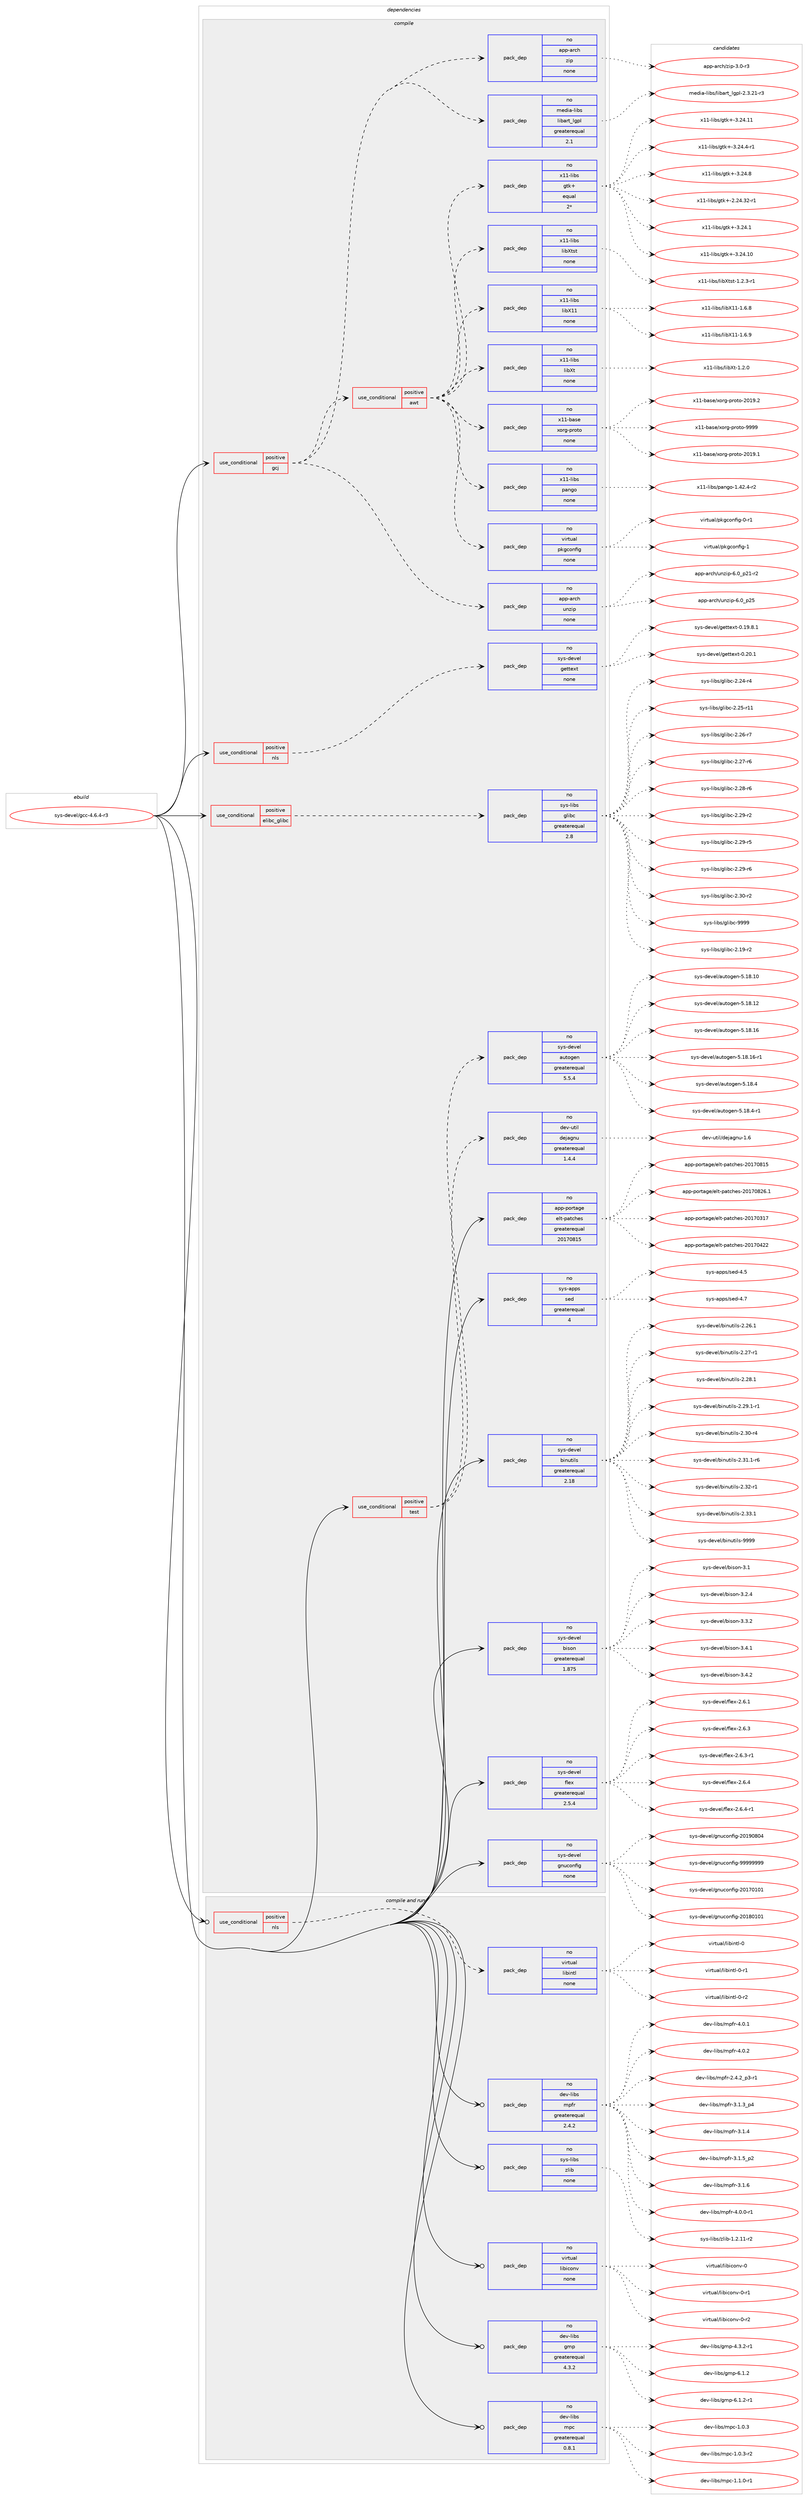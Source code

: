 digraph prolog {

# *************
# Graph options
# *************

newrank=true;
concentrate=true;
compound=true;
graph [rankdir=LR,fontname=Helvetica,fontsize=10,ranksep=1.5];#, ranksep=2.5, nodesep=0.2];
edge  [arrowhead=vee];
node  [fontname=Helvetica,fontsize=10];

# **********
# The ebuild
# **********

subgraph cluster_leftcol {
color=gray;
rank=same;
label=<<i>ebuild</i>>;
id [label="sys-devel/gcc-4.6.4-r3", color=red, width=4, href="../sys-devel/gcc-4.6.4-r3.svg"];
}

# ****************
# The dependencies
# ****************

subgraph cluster_midcol {
color=gray;
label=<<i>dependencies</i>>;
subgraph cluster_compile {
fillcolor="#eeeeee";
style=filled;
label=<<i>compile</i>>;
subgraph cond213773 {
dependency889174 [label=<<TABLE BORDER="0" CELLBORDER="1" CELLSPACING="0" CELLPADDING="4"><TR><TD ROWSPAN="3" CELLPADDING="10">use_conditional</TD></TR><TR><TD>positive</TD></TR><TR><TD>elibc_glibc</TD></TR></TABLE>>, shape=none, color=red];
subgraph pack659840 {
dependency889175 [label=<<TABLE BORDER="0" CELLBORDER="1" CELLSPACING="0" CELLPADDING="4" WIDTH="220"><TR><TD ROWSPAN="6" CELLPADDING="30">pack_dep</TD></TR><TR><TD WIDTH="110">no</TD></TR><TR><TD>sys-libs</TD></TR><TR><TD>glibc</TD></TR><TR><TD>greaterequal</TD></TR><TR><TD>2.8</TD></TR></TABLE>>, shape=none, color=blue];
}
dependency889174:e -> dependency889175:w [weight=20,style="dashed",arrowhead="vee"];
}
id:e -> dependency889174:w [weight=20,style="solid",arrowhead="vee"];
subgraph cond213774 {
dependency889176 [label=<<TABLE BORDER="0" CELLBORDER="1" CELLSPACING="0" CELLPADDING="4"><TR><TD ROWSPAN="3" CELLPADDING="10">use_conditional</TD></TR><TR><TD>positive</TD></TR><TR><TD>gcj</TD></TR></TABLE>>, shape=none, color=red];
subgraph cond213775 {
dependency889177 [label=<<TABLE BORDER="0" CELLBORDER="1" CELLSPACING="0" CELLPADDING="4"><TR><TD ROWSPAN="3" CELLPADDING="10">use_conditional</TD></TR><TR><TD>positive</TD></TR><TR><TD>awt</TD></TR></TABLE>>, shape=none, color=red];
subgraph pack659841 {
dependency889178 [label=<<TABLE BORDER="0" CELLBORDER="1" CELLSPACING="0" CELLPADDING="4" WIDTH="220"><TR><TD ROWSPAN="6" CELLPADDING="30">pack_dep</TD></TR><TR><TD WIDTH="110">no</TD></TR><TR><TD>x11-base</TD></TR><TR><TD>xorg-proto</TD></TR><TR><TD>none</TD></TR><TR><TD></TD></TR></TABLE>>, shape=none, color=blue];
}
dependency889177:e -> dependency889178:w [weight=20,style="dashed",arrowhead="vee"];
subgraph pack659842 {
dependency889179 [label=<<TABLE BORDER="0" CELLBORDER="1" CELLSPACING="0" CELLPADDING="4" WIDTH="220"><TR><TD ROWSPAN="6" CELLPADDING="30">pack_dep</TD></TR><TR><TD WIDTH="110">no</TD></TR><TR><TD>x11-libs</TD></TR><TR><TD>libXt</TD></TR><TR><TD>none</TD></TR><TR><TD></TD></TR></TABLE>>, shape=none, color=blue];
}
dependency889177:e -> dependency889179:w [weight=20,style="dashed",arrowhead="vee"];
subgraph pack659843 {
dependency889180 [label=<<TABLE BORDER="0" CELLBORDER="1" CELLSPACING="0" CELLPADDING="4" WIDTH="220"><TR><TD ROWSPAN="6" CELLPADDING="30">pack_dep</TD></TR><TR><TD WIDTH="110">no</TD></TR><TR><TD>x11-libs</TD></TR><TR><TD>libX11</TD></TR><TR><TD>none</TD></TR><TR><TD></TD></TR></TABLE>>, shape=none, color=blue];
}
dependency889177:e -> dependency889180:w [weight=20,style="dashed",arrowhead="vee"];
subgraph pack659844 {
dependency889181 [label=<<TABLE BORDER="0" CELLBORDER="1" CELLSPACING="0" CELLPADDING="4" WIDTH="220"><TR><TD ROWSPAN="6" CELLPADDING="30">pack_dep</TD></TR><TR><TD WIDTH="110">no</TD></TR><TR><TD>x11-libs</TD></TR><TR><TD>libXtst</TD></TR><TR><TD>none</TD></TR><TR><TD></TD></TR></TABLE>>, shape=none, color=blue];
}
dependency889177:e -> dependency889181:w [weight=20,style="dashed",arrowhead="vee"];
subgraph pack659845 {
dependency889182 [label=<<TABLE BORDER="0" CELLBORDER="1" CELLSPACING="0" CELLPADDING="4" WIDTH="220"><TR><TD ROWSPAN="6" CELLPADDING="30">pack_dep</TD></TR><TR><TD WIDTH="110">no</TD></TR><TR><TD>x11-libs</TD></TR><TR><TD>gtk+</TD></TR><TR><TD>equal</TD></TR><TR><TD>2*</TD></TR></TABLE>>, shape=none, color=blue];
}
dependency889177:e -> dependency889182:w [weight=20,style="dashed",arrowhead="vee"];
subgraph pack659846 {
dependency889183 [label=<<TABLE BORDER="0" CELLBORDER="1" CELLSPACING="0" CELLPADDING="4" WIDTH="220"><TR><TD ROWSPAN="6" CELLPADDING="30">pack_dep</TD></TR><TR><TD WIDTH="110">no</TD></TR><TR><TD>virtual</TD></TR><TR><TD>pkgconfig</TD></TR><TR><TD>none</TD></TR><TR><TD></TD></TR></TABLE>>, shape=none, color=blue];
}
dependency889177:e -> dependency889183:w [weight=20,style="dashed",arrowhead="vee"];
subgraph pack659847 {
dependency889184 [label=<<TABLE BORDER="0" CELLBORDER="1" CELLSPACING="0" CELLPADDING="4" WIDTH="220"><TR><TD ROWSPAN="6" CELLPADDING="30">pack_dep</TD></TR><TR><TD WIDTH="110">no</TD></TR><TR><TD>x11-libs</TD></TR><TR><TD>pango</TD></TR><TR><TD>none</TD></TR><TR><TD></TD></TR></TABLE>>, shape=none, color=blue];
}
dependency889177:e -> dependency889184:w [weight=20,style="dashed",arrowhead="vee"];
}
dependency889176:e -> dependency889177:w [weight=20,style="dashed",arrowhead="vee"];
subgraph pack659848 {
dependency889185 [label=<<TABLE BORDER="0" CELLBORDER="1" CELLSPACING="0" CELLPADDING="4" WIDTH="220"><TR><TD ROWSPAN="6" CELLPADDING="30">pack_dep</TD></TR><TR><TD WIDTH="110">no</TD></TR><TR><TD>media-libs</TD></TR><TR><TD>libart_lgpl</TD></TR><TR><TD>greaterequal</TD></TR><TR><TD>2.1</TD></TR></TABLE>>, shape=none, color=blue];
}
dependency889176:e -> dependency889185:w [weight=20,style="dashed",arrowhead="vee"];
subgraph pack659849 {
dependency889186 [label=<<TABLE BORDER="0" CELLBORDER="1" CELLSPACING="0" CELLPADDING="4" WIDTH="220"><TR><TD ROWSPAN="6" CELLPADDING="30">pack_dep</TD></TR><TR><TD WIDTH="110">no</TD></TR><TR><TD>app-arch</TD></TR><TR><TD>zip</TD></TR><TR><TD>none</TD></TR><TR><TD></TD></TR></TABLE>>, shape=none, color=blue];
}
dependency889176:e -> dependency889186:w [weight=20,style="dashed",arrowhead="vee"];
subgraph pack659850 {
dependency889187 [label=<<TABLE BORDER="0" CELLBORDER="1" CELLSPACING="0" CELLPADDING="4" WIDTH="220"><TR><TD ROWSPAN="6" CELLPADDING="30">pack_dep</TD></TR><TR><TD WIDTH="110">no</TD></TR><TR><TD>app-arch</TD></TR><TR><TD>unzip</TD></TR><TR><TD>none</TD></TR><TR><TD></TD></TR></TABLE>>, shape=none, color=blue];
}
dependency889176:e -> dependency889187:w [weight=20,style="dashed",arrowhead="vee"];
}
id:e -> dependency889176:w [weight=20,style="solid",arrowhead="vee"];
subgraph cond213776 {
dependency889188 [label=<<TABLE BORDER="0" CELLBORDER="1" CELLSPACING="0" CELLPADDING="4"><TR><TD ROWSPAN="3" CELLPADDING="10">use_conditional</TD></TR><TR><TD>positive</TD></TR><TR><TD>nls</TD></TR></TABLE>>, shape=none, color=red];
subgraph pack659851 {
dependency889189 [label=<<TABLE BORDER="0" CELLBORDER="1" CELLSPACING="0" CELLPADDING="4" WIDTH="220"><TR><TD ROWSPAN="6" CELLPADDING="30">pack_dep</TD></TR><TR><TD WIDTH="110">no</TD></TR><TR><TD>sys-devel</TD></TR><TR><TD>gettext</TD></TR><TR><TD>none</TD></TR><TR><TD></TD></TR></TABLE>>, shape=none, color=blue];
}
dependency889188:e -> dependency889189:w [weight=20,style="dashed",arrowhead="vee"];
}
id:e -> dependency889188:w [weight=20,style="solid",arrowhead="vee"];
subgraph cond213777 {
dependency889190 [label=<<TABLE BORDER="0" CELLBORDER="1" CELLSPACING="0" CELLPADDING="4"><TR><TD ROWSPAN="3" CELLPADDING="10">use_conditional</TD></TR><TR><TD>positive</TD></TR><TR><TD>test</TD></TR></TABLE>>, shape=none, color=red];
subgraph pack659852 {
dependency889191 [label=<<TABLE BORDER="0" CELLBORDER="1" CELLSPACING="0" CELLPADDING="4" WIDTH="220"><TR><TD ROWSPAN="6" CELLPADDING="30">pack_dep</TD></TR><TR><TD WIDTH="110">no</TD></TR><TR><TD>dev-util</TD></TR><TR><TD>dejagnu</TD></TR><TR><TD>greaterequal</TD></TR><TR><TD>1.4.4</TD></TR></TABLE>>, shape=none, color=blue];
}
dependency889190:e -> dependency889191:w [weight=20,style="dashed",arrowhead="vee"];
subgraph pack659853 {
dependency889192 [label=<<TABLE BORDER="0" CELLBORDER="1" CELLSPACING="0" CELLPADDING="4" WIDTH="220"><TR><TD ROWSPAN="6" CELLPADDING="30">pack_dep</TD></TR><TR><TD WIDTH="110">no</TD></TR><TR><TD>sys-devel</TD></TR><TR><TD>autogen</TD></TR><TR><TD>greaterequal</TD></TR><TR><TD>5.5.4</TD></TR></TABLE>>, shape=none, color=blue];
}
dependency889190:e -> dependency889192:w [weight=20,style="dashed",arrowhead="vee"];
}
id:e -> dependency889190:w [weight=20,style="solid",arrowhead="vee"];
subgraph pack659854 {
dependency889193 [label=<<TABLE BORDER="0" CELLBORDER="1" CELLSPACING="0" CELLPADDING="4" WIDTH="220"><TR><TD ROWSPAN="6" CELLPADDING="30">pack_dep</TD></TR><TR><TD WIDTH="110">no</TD></TR><TR><TD>app-portage</TD></TR><TR><TD>elt-patches</TD></TR><TR><TD>greaterequal</TD></TR><TR><TD>20170815</TD></TR></TABLE>>, shape=none, color=blue];
}
id:e -> dependency889193:w [weight=20,style="solid",arrowhead="vee"];
subgraph pack659855 {
dependency889194 [label=<<TABLE BORDER="0" CELLBORDER="1" CELLSPACING="0" CELLPADDING="4" WIDTH="220"><TR><TD ROWSPAN="6" CELLPADDING="30">pack_dep</TD></TR><TR><TD WIDTH="110">no</TD></TR><TR><TD>sys-apps</TD></TR><TR><TD>sed</TD></TR><TR><TD>greaterequal</TD></TR><TR><TD>4</TD></TR></TABLE>>, shape=none, color=blue];
}
id:e -> dependency889194:w [weight=20,style="solid",arrowhead="vee"];
subgraph pack659856 {
dependency889195 [label=<<TABLE BORDER="0" CELLBORDER="1" CELLSPACING="0" CELLPADDING="4" WIDTH="220"><TR><TD ROWSPAN="6" CELLPADDING="30">pack_dep</TD></TR><TR><TD WIDTH="110">no</TD></TR><TR><TD>sys-devel</TD></TR><TR><TD>binutils</TD></TR><TR><TD>greaterequal</TD></TR><TR><TD>2.18</TD></TR></TABLE>>, shape=none, color=blue];
}
id:e -> dependency889195:w [weight=20,style="solid",arrowhead="vee"];
subgraph pack659857 {
dependency889196 [label=<<TABLE BORDER="0" CELLBORDER="1" CELLSPACING="0" CELLPADDING="4" WIDTH="220"><TR><TD ROWSPAN="6" CELLPADDING="30">pack_dep</TD></TR><TR><TD WIDTH="110">no</TD></TR><TR><TD>sys-devel</TD></TR><TR><TD>bison</TD></TR><TR><TD>greaterequal</TD></TR><TR><TD>1.875</TD></TR></TABLE>>, shape=none, color=blue];
}
id:e -> dependency889196:w [weight=20,style="solid",arrowhead="vee"];
subgraph pack659858 {
dependency889197 [label=<<TABLE BORDER="0" CELLBORDER="1" CELLSPACING="0" CELLPADDING="4" WIDTH="220"><TR><TD ROWSPAN="6" CELLPADDING="30">pack_dep</TD></TR><TR><TD WIDTH="110">no</TD></TR><TR><TD>sys-devel</TD></TR><TR><TD>flex</TD></TR><TR><TD>greaterequal</TD></TR><TR><TD>2.5.4</TD></TR></TABLE>>, shape=none, color=blue];
}
id:e -> dependency889197:w [weight=20,style="solid",arrowhead="vee"];
subgraph pack659859 {
dependency889198 [label=<<TABLE BORDER="0" CELLBORDER="1" CELLSPACING="0" CELLPADDING="4" WIDTH="220"><TR><TD ROWSPAN="6" CELLPADDING="30">pack_dep</TD></TR><TR><TD WIDTH="110">no</TD></TR><TR><TD>sys-devel</TD></TR><TR><TD>gnuconfig</TD></TR><TR><TD>none</TD></TR><TR><TD></TD></TR></TABLE>>, shape=none, color=blue];
}
id:e -> dependency889198:w [weight=20,style="solid",arrowhead="vee"];
}
subgraph cluster_compileandrun {
fillcolor="#eeeeee";
style=filled;
label=<<i>compile and run</i>>;
subgraph cond213778 {
dependency889199 [label=<<TABLE BORDER="0" CELLBORDER="1" CELLSPACING="0" CELLPADDING="4"><TR><TD ROWSPAN="3" CELLPADDING="10">use_conditional</TD></TR><TR><TD>positive</TD></TR><TR><TD>nls</TD></TR></TABLE>>, shape=none, color=red];
subgraph pack659860 {
dependency889200 [label=<<TABLE BORDER="0" CELLBORDER="1" CELLSPACING="0" CELLPADDING="4" WIDTH="220"><TR><TD ROWSPAN="6" CELLPADDING="30">pack_dep</TD></TR><TR><TD WIDTH="110">no</TD></TR><TR><TD>virtual</TD></TR><TR><TD>libintl</TD></TR><TR><TD>none</TD></TR><TR><TD></TD></TR></TABLE>>, shape=none, color=blue];
}
dependency889199:e -> dependency889200:w [weight=20,style="dashed",arrowhead="vee"];
}
id:e -> dependency889199:w [weight=20,style="solid",arrowhead="odotvee"];
subgraph pack659861 {
dependency889201 [label=<<TABLE BORDER="0" CELLBORDER="1" CELLSPACING="0" CELLPADDING="4" WIDTH="220"><TR><TD ROWSPAN="6" CELLPADDING="30">pack_dep</TD></TR><TR><TD WIDTH="110">no</TD></TR><TR><TD>dev-libs</TD></TR><TR><TD>gmp</TD></TR><TR><TD>greaterequal</TD></TR><TR><TD>4.3.2</TD></TR></TABLE>>, shape=none, color=blue];
}
id:e -> dependency889201:w [weight=20,style="solid",arrowhead="odotvee"];
subgraph pack659862 {
dependency889202 [label=<<TABLE BORDER="0" CELLBORDER="1" CELLSPACING="0" CELLPADDING="4" WIDTH="220"><TR><TD ROWSPAN="6" CELLPADDING="30">pack_dep</TD></TR><TR><TD WIDTH="110">no</TD></TR><TR><TD>dev-libs</TD></TR><TR><TD>mpc</TD></TR><TR><TD>greaterequal</TD></TR><TR><TD>0.8.1</TD></TR></TABLE>>, shape=none, color=blue];
}
id:e -> dependency889202:w [weight=20,style="solid",arrowhead="odotvee"];
subgraph pack659863 {
dependency889203 [label=<<TABLE BORDER="0" CELLBORDER="1" CELLSPACING="0" CELLPADDING="4" WIDTH="220"><TR><TD ROWSPAN="6" CELLPADDING="30">pack_dep</TD></TR><TR><TD WIDTH="110">no</TD></TR><TR><TD>dev-libs</TD></TR><TR><TD>mpfr</TD></TR><TR><TD>greaterequal</TD></TR><TR><TD>2.4.2</TD></TR></TABLE>>, shape=none, color=blue];
}
id:e -> dependency889203:w [weight=20,style="solid",arrowhead="odotvee"];
subgraph pack659864 {
dependency889204 [label=<<TABLE BORDER="0" CELLBORDER="1" CELLSPACING="0" CELLPADDING="4" WIDTH="220"><TR><TD ROWSPAN="6" CELLPADDING="30">pack_dep</TD></TR><TR><TD WIDTH="110">no</TD></TR><TR><TD>sys-libs</TD></TR><TR><TD>zlib</TD></TR><TR><TD>none</TD></TR><TR><TD></TD></TR></TABLE>>, shape=none, color=blue];
}
id:e -> dependency889204:w [weight=20,style="solid",arrowhead="odotvee"];
subgraph pack659865 {
dependency889205 [label=<<TABLE BORDER="0" CELLBORDER="1" CELLSPACING="0" CELLPADDING="4" WIDTH="220"><TR><TD ROWSPAN="6" CELLPADDING="30">pack_dep</TD></TR><TR><TD WIDTH="110">no</TD></TR><TR><TD>virtual</TD></TR><TR><TD>libiconv</TD></TR><TR><TD>none</TD></TR><TR><TD></TD></TR></TABLE>>, shape=none, color=blue];
}
id:e -> dependency889205:w [weight=20,style="solid",arrowhead="odotvee"];
}
subgraph cluster_run {
fillcolor="#eeeeee";
style=filled;
label=<<i>run</i>>;
}
}

# **************
# The candidates
# **************

subgraph cluster_choices {
rank=same;
color=gray;
label=<<i>candidates</i>>;

subgraph choice659840 {
color=black;
nodesep=1;
choice115121115451081059811547103108105989945504649574511450 [label="sys-libs/glibc-2.19-r2", color=red, width=4,href="../sys-libs/glibc-2.19-r2.svg"];
choice115121115451081059811547103108105989945504650524511452 [label="sys-libs/glibc-2.24-r4", color=red, width=4,href="../sys-libs/glibc-2.24-r4.svg"];
choice11512111545108105981154710310810598994550465053451144949 [label="sys-libs/glibc-2.25-r11", color=red, width=4,href="../sys-libs/glibc-2.25-r11.svg"];
choice115121115451081059811547103108105989945504650544511455 [label="sys-libs/glibc-2.26-r7", color=red, width=4,href="../sys-libs/glibc-2.26-r7.svg"];
choice115121115451081059811547103108105989945504650554511454 [label="sys-libs/glibc-2.27-r6", color=red, width=4,href="../sys-libs/glibc-2.27-r6.svg"];
choice115121115451081059811547103108105989945504650564511454 [label="sys-libs/glibc-2.28-r6", color=red, width=4,href="../sys-libs/glibc-2.28-r6.svg"];
choice115121115451081059811547103108105989945504650574511450 [label="sys-libs/glibc-2.29-r2", color=red, width=4,href="../sys-libs/glibc-2.29-r2.svg"];
choice115121115451081059811547103108105989945504650574511453 [label="sys-libs/glibc-2.29-r5", color=red, width=4,href="../sys-libs/glibc-2.29-r5.svg"];
choice115121115451081059811547103108105989945504650574511454 [label="sys-libs/glibc-2.29-r6", color=red, width=4,href="../sys-libs/glibc-2.29-r6.svg"];
choice115121115451081059811547103108105989945504651484511450 [label="sys-libs/glibc-2.30-r2", color=red, width=4,href="../sys-libs/glibc-2.30-r2.svg"];
choice11512111545108105981154710310810598994557575757 [label="sys-libs/glibc-9999", color=red, width=4,href="../sys-libs/glibc-9999.svg"];
dependency889175:e -> choice115121115451081059811547103108105989945504649574511450:w [style=dotted,weight="100"];
dependency889175:e -> choice115121115451081059811547103108105989945504650524511452:w [style=dotted,weight="100"];
dependency889175:e -> choice11512111545108105981154710310810598994550465053451144949:w [style=dotted,weight="100"];
dependency889175:e -> choice115121115451081059811547103108105989945504650544511455:w [style=dotted,weight="100"];
dependency889175:e -> choice115121115451081059811547103108105989945504650554511454:w [style=dotted,weight="100"];
dependency889175:e -> choice115121115451081059811547103108105989945504650564511454:w [style=dotted,weight="100"];
dependency889175:e -> choice115121115451081059811547103108105989945504650574511450:w [style=dotted,weight="100"];
dependency889175:e -> choice115121115451081059811547103108105989945504650574511453:w [style=dotted,weight="100"];
dependency889175:e -> choice115121115451081059811547103108105989945504650574511454:w [style=dotted,weight="100"];
dependency889175:e -> choice115121115451081059811547103108105989945504651484511450:w [style=dotted,weight="100"];
dependency889175:e -> choice11512111545108105981154710310810598994557575757:w [style=dotted,weight="100"];
}
subgraph choice659841 {
color=black;
nodesep=1;
choice1204949459897115101471201111141034511211411111611145504849574649 [label="x11-base/xorg-proto-2019.1", color=red, width=4,href="../x11-base/xorg-proto-2019.1.svg"];
choice1204949459897115101471201111141034511211411111611145504849574650 [label="x11-base/xorg-proto-2019.2", color=red, width=4,href="../x11-base/xorg-proto-2019.2.svg"];
choice120494945989711510147120111114103451121141111161114557575757 [label="x11-base/xorg-proto-9999", color=red, width=4,href="../x11-base/xorg-proto-9999.svg"];
dependency889178:e -> choice1204949459897115101471201111141034511211411111611145504849574649:w [style=dotted,weight="100"];
dependency889178:e -> choice1204949459897115101471201111141034511211411111611145504849574650:w [style=dotted,weight="100"];
dependency889178:e -> choice120494945989711510147120111114103451121141111161114557575757:w [style=dotted,weight="100"];
}
subgraph choice659842 {
color=black;
nodesep=1;
choice12049494510810598115471081059888116454946504648 [label="x11-libs/libXt-1.2.0", color=red, width=4,href="../x11-libs/libXt-1.2.0.svg"];
dependency889179:e -> choice12049494510810598115471081059888116454946504648:w [style=dotted,weight="100"];
}
subgraph choice659843 {
color=black;
nodesep=1;
choice120494945108105981154710810598884949454946544656 [label="x11-libs/libX11-1.6.8", color=red, width=4,href="../x11-libs/libX11-1.6.8.svg"];
choice120494945108105981154710810598884949454946544657 [label="x11-libs/libX11-1.6.9", color=red, width=4,href="../x11-libs/libX11-1.6.9.svg"];
dependency889180:e -> choice120494945108105981154710810598884949454946544656:w [style=dotted,weight="100"];
dependency889180:e -> choice120494945108105981154710810598884949454946544657:w [style=dotted,weight="100"];
}
subgraph choice659844 {
color=black;
nodesep=1;
choice120494945108105981154710810598881161151164549465046514511449 [label="x11-libs/libXtst-1.2.3-r1", color=red, width=4,href="../x11-libs/libXtst-1.2.3-r1.svg"];
dependency889181:e -> choice120494945108105981154710810598881161151164549465046514511449:w [style=dotted,weight="100"];
}
subgraph choice659845 {
color=black;
nodesep=1;
choice12049494510810598115471031161074345504650524651504511449 [label="x11-libs/gtk+-2.24.32-r1", color=red, width=4,href="../x11-libs/gtk+-2.24.32-r1.svg"];
choice12049494510810598115471031161074345514650524649 [label="x11-libs/gtk+-3.24.1", color=red, width=4,href="../x11-libs/gtk+-3.24.1.svg"];
choice1204949451081059811547103116107434551465052464948 [label="x11-libs/gtk+-3.24.10", color=red, width=4,href="../x11-libs/gtk+-3.24.10.svg"];
choice1204949451081059811547103116107434551465052464949 [label="x11-libs/gtk+-3.24.11", color=red, width=4,href="../x11-libs/gtk+-3.24.11.svg"];
choice120494945108105981154710311610743455146505246524511449 [label="x11-libs/gtk+-3.24.4-r1", color=red, width=4,href="../x11-libs/gtk+-3.24.4-r1.svg"];
choice12049494510810598115471031161074345514650524656 [label="x11-libs/gtk+-3.24.8", color=red, width=4,href="../x11-libs/gtk+-3.24.8.svg"];
dependency889182:e -> choice12049494510810598115471031161074345504650524651504511449:w [style=dotted,weight="100"];
dependency889182:e -> choice12049494510810598115471031161074345514650524649:w [style=dotted,weight="100"];
dependency889182:e -> choice1204949451081059811547103116107434551465052464948:w [style=dotted,weight="100"];
dependency889182:e -> choice1204949451081059811547103116107434551465052464949:w [style=dotted,weight="100"];
dependency889182:e -> choice120494945108105981154710311610743455146505246524511449:w [style=dotted,weight="100"];
dependency889182:e -> choice12049494510810598115471031161074345514650524656:w [style=dotted,weight="100"];
}
subgraph choice659846 {
color=black;
nodesep=1;
choice11810511411611797108471121071039911111010210510345484511449 [label="virtual/pkgconfig-0-r1", color=red, width=4,href="../virtual/pkgconfig-0-r1.svg"];
choice1181051141161179710847112107103991111101021051034549 [label="virtual/pkgconfig-1", color=red, width=4,href="../virtual/pkgconfig-1.svg"];
dependency889183:e -> choice11810511411611797108471121071039911111010210510345484511449:w [style=dotted,weight="100"];
dependency889183:e -> choice1181051141161179710847112107103991111101021051034549:w [style=dotted,weight="100"];
}
subgraph choice659847 {
color=black;
nodesep=1;
choice120494945108105981154711297110103111454946525046524511450 [label="x11-libs/pango-1.42.4-r2", color=red, width=4,href="../x11-libs/pango-1.42.4-r2.svg"];
dependency889184:e -> choice120494945108105981154711297110103111454946525046524511450:w [style=dotted,weight="100"];
}
subgraph choice659848 {
color=black;
nodesep=1;
choice10910110010597451081059811547108105989711411695108103112108455046514650494511451 [label="media-libs/libart_lgpl-2.3.21-r3", color=red, width=4,href="../media-libs/libart_lgpl-2.3.21-r3.svg"];
dependency889185:e -> choice10910110010597451081059811547108105989711411695108103112108455046514650494511451:w [style=dotted,weight="100"];
}
subgraph choice659849 {
color=black;
nodesep=1;
choice9711211245971149910447122105112455146484511451 [label="app-arch/zip-3.0-r3", color=red, width=4,href="../app-arch/zip-3.0-r3.svg"];
dependency889186:e -> choice9711211245971149910447122105112455146484511451:w [style=dotted,weight="100"];
}
subgraph choice659850 {
color=black;
nodesep=1;
choice9711211245971149910447117110122105112455446489511250494511450 [label="app-arch/unzip-6.0_p21-r2", color=red, width=4,href="../app-arch/unzip-6.0_p21-r2.svg"];
choice971121124597114991044711711012210511245544648951125053 [label="app-arch/unzip-6.0_p25", color=red, width=4,href="../app-arch/unzip-6.0_p25.svg"];
dependency889187:e -> choice9711211245971149910447117110122105112455446489511250494511450:w [style=dotted,weight="100"];
dependency889187:e -> choice971121124597114991044711711012210511245544648951125053:w [style=dotted,weight="100"];
}
subgraph choice659851 {
color=black;
nodesep=1;
choice1151211154510010111810110847103101116116101120116454846495746564649 [label="sys-devel/gettext-0.19.8.1", color=red, width=4,href="../sys-devel/gettext-0.19.8.1.svg"];
choice115121115451001011181011084710310111611610112011645484650484649 [label="sys-devel/gettext-0.20.1", color=red, width=4,href="../sys-devel/gettext-0.20.1.svg"];
dependency889189:e -> choice1151211154510010111810110847103101116116101120116454846495746564649:w [style=dotted,weight="100"];
dependency889189:e -> choice115121115451001011181011084710310111611610112011645484650484649:w [style=dotted,weight="100"];
}
subgraph choice659852 {
color=black;
nodesep=1;
choice10010111845117116105108471001011069710311011745494654 [label="dev-util/dejagnu-1.6", color=red, width=4,href="../dev-util/dejagnu-1.6.svg"];
dependency889191:e -> choice10010111845117116105108471001011069710311011745494654:w [style=dotted,weight="100"];
}
subgraph choice659853 {
color=black;
nodesep=1;
choice1151211154510010111810110847971171161111031011104553464956464948 [label="sys-devel/autogen-5.18.10", color=red, width=4,href="../sys-devel/autogen-5.18.10.svg"];
choice1151211154510010111810110847971171161111031011104553464956464950 [label="sys-devel/autogen-5.18.12", color=red, width=4,href="../sys-devel/autogen-5.18.12.svg"];
choice1151211154510010111810110847971171161111031011104553464956464954 [label="sys-devel/autogen-5.18.16", color=red, width=4,href="../sys-devel/autogen-5.18.16.svg"];
choice11512111545100101118101108479711711611110310111045534649564649544511449 [label="sys-devel/autogen-5.18.16-r1", color=red, width=4,href="../sys-devel/autogen-5.18.16-r1.svg"];
choice11512111545100101118101108479711711611110310111045534649564652 [label="sys-devel/autogen-5.18.4", color=red, width=4,href="../sys-devel/autogen-5.18.4.svg"];
choice115121115451001011181011084797117116111103101110455346495646524511449 [label="sys-devel/autogen-5.18.4-r1", color=red, width=4,href="../sys-devel/autogen-5.18.4-r1.svg"];
dependency889192:e -> choice1151211154510010111810110847971171161111031011104553464956464948:w [style=dotted,weight="100"];
dependency889192:e -> choice1151211154510010111810110847971171161111031011104553464956464950:w [style=dotted,weight="100"];
dependency889192:e -> choice1151211154510010111810110847971171161111031011104553464956464954:w [style=dotted,weight="100"];
dependency889192:e -> choice11512111545100101118101108479711711611110310111045534649564649544511449:w [style=dotted,weight="100"];
dependency889192:e -> choice11512111545100101118101108479711711611110310111045534649564652:w [style=dotted,weight="100"];
dependency889192:e -> choice115121115451001011181011084797117116111103101110455346495646524511449:w [style=dotted,weight="100"];
}
subgraph choice659854 {
color=black;
nodesep=1;
choice97112112451121111141169710310147101108116451129711699104101115455048495548514955 [label="app-portage/elt-patches-20170317", color=red, width=4,href="../app-portage/elt-patches-20170317.svg"];
choice97112112451121111141169710310147101108116451129711699104101115455048495548525050 [label="app-portage/elt-patches-20170422", color=red, width=4,href="../app-portage/elt-patches-20170422.svg"];
choice97112112451121111141169710310147101108116451129711699104101115455048495548564953 [label="app-portage/elt-patches-20170815", color=red, width=4,href="../app-portage/elt-patches-20170815.svg"];
choice971121124511211111411697103101471011081164511297116991041011154550484955485650544649 [label="app-portage/elt-patches-20170826.1", color=red, width=4,href="../app-portage/elt-patches-20170826.1.svg"];
dependency889193:e -> choice97112112451121111141169710310147101108116451129711699104101115455048495548514955:w [style=dotted,weight="100"];
dependency889193:e -> choice97112112451121111141169710310147101108116451129711699104101115455048495548525050:w [style=dotted,weight="100"];
dependency889193:e -> choice97112112451121111141169710310147101108116451129711699104101115455048495548564953:w [style=dotted,weight="100"];
dependency889193:e -> choice971121124511211111411697103101471011081164511297116991041011154550484955485650544649:w [style=dotted,weight="100"];
}
subgraph choice659855 {
color=black;
nodesep=1;
choice11512111545971121121154711510110045524653 [label="sys-apps/sed-4.5", color=red, width=4,href="../sys-apps/sed-4.5.svg"];
choice11512111545971121121154711510110045524655 [label="sys-apps/sed-4.7", color=red, width=4,href="../sys-apps/sed-4.7.svg"];
dependency889194:e -> choice11512111545971121121154711510110045524653:w [style=dotted,weight="100"];
dependency889194:e -> choice11512111545971121121154711510110045524655:w [style=dotted,weight="100"];
}
subgraph choice659856 {
color=black;
nodesep=1;
choice11512111545100101118101108479810511011711610510811545504650544649 [label="sys-devel/binutils-2.26.1", color=red, width=4,href="../sys-devel/binutils-2.26.1.svg"];
choice11512111545100101118101108479810511011711610510811545504650554511449 [label="sys-devel/binutils-2.27-r1", color=red, width=4,href="../sys-devel/binutils-2.27-r1.svg"];
choice11512111545100101118101108479810511011711610510811545504650564649 [label="sys-devel/binutils-2.28.1", color=red, width=4,href="../sys-devel/binutils-2.28.1.svg"];
choice115121115451001011181011084798105110117116105108115455046505746494511449 [label="sys-devel/binutils-2.29.1-r1", color=red, width=4,href="../sys-devel/binutils-2.29.1-r1.svg"];
choice11512111545100101118101108479810511011711610510811545504651484511452 [label="sys-devel/binutils-2.30-r4", color=red, width=4,href="../sys-devel/binutils-2.30-r4.svg"];
choice115121115451001011181011084798105110117116105108115455046514946494511454 [label="sys-devel/binutils-2.31.1-r6", color=red, width=4,href="../sys-devel/binutils-2.31.1-r6.svg"];
choice11512111545100101118101108479810511011711610510811545504651504511449 [label="sys-devel/binutils-2.32-r1", color=red, width=4,href="../sys-devel/binutils-2.32-r1.svg"];
choice11512111545100101118101108479810511011711610510811545504651514649 [label="sys-devel/binutils-2.33.1", color=red, width=4,href="../sys-devel/binutils-2.33.1.svg"];
choice1151211154510010111810110847981051101171161051081154557575757 [label="sys-devel/binutils-9999", color=red, width=4,href="../sys-devel/binutils-9999.svg"];
dependency889195:e -> choice11512111545100101118101108479810511011711610510811545504650544649:w [style=dotted,weight="100"];
dependency889195:e -> choice11512111545100101118101108479810511011711610510811545504650554511449:w [style=dotted,weight="100"];
dependency889195:e -> choice11512111545100101118101108479810511011711610510811545504650564649:w [style=dotted,weight="100"];
dependency889195:e -> choice115121115451001011181011084798105110117116105108115455046505746494511449:w [style=dotted,weight="100"];
dependency889195:e -> choice11512111545100101118101108479810511011711610510811545504651484511452:w [style=dotted,weight="100"];
dependency889195:e -> choice115121115451001011181011084798105110117116105108115455046514946494511454:w [style=dotted,weight="100"];
dependency889195:e -> choice11512111545100101118101108479810511011711610510811545504651504511449:w [style=dotted,weight="100"];
dependency889195:e -> choice11512111545100101118101108479810511011711610510811545504651514649:w [style=dotted,weight="100"];
dependency889195:e -> choice1151211154510010111810110847981051101171161051081154557575757:w [style=dotted,weight="100"];
}
subgraph choice659857 {
color=black;
nodesep=1;
choice11512111545100101118101108479810511511111045514649 [label="sys-devel/bison-3.1", color=red, width=4,href="../sys-devel/bison-3.1.svg"];
choice115121115451001011181011084798105115111110455146504652 [label="sys-devel/bison-3.2.4", color=red, width=4,href="../sys-devel/bison-3.2.4.svg"];
choice115121115451001011181011084798105115111110455146514650 [label="sys-devel/bison-3.3.2", color=red, width=4,href="../sys-devel/bison-3.3.2.svg"];
choice115121115451001011181011084798105115111110455146524649 [label="sys-devel/bison-3.4.1", color=red, width=4,href="../sys-devel/bison-3.4.1.svg"];
choice115121115451001011181011084798105115111110455146524650 [label="sys-devel/bison-3.4.2", color=red, width=4,href="../sys-devel/bison-3.4.2.svg"];
dependency889196:e -> choice11512111545100101118101108479810511511111045514649:w [style=dotted,weight="100"];
dependency889196:e -> choice115121115451001011181011084798105115111110455146504652:w [style=dotted,weight="100"];
dependency889196:e -> choice115121115451001011181011084798105115111110455146514650:w [style=dotted,weight="100"];
dependency889196:e -> choice115121115451001011181011084798105115111110455146524649:w [style=dotted,weight="100"];
dependency889196:e -> choice115121115451001011181011084798105115111110455146524650:w [style=dotted,weight="100"];
}
subgraph choice659858 {
color=black;
nodesep=1;
choice1151211154510010111810110847102108101120455046544649 [label="sys-devel/flex-2.6.1", color=red, width=4,href="../sys-devel/flex-2.6.1.svg"];
choice1151211154510010111810110847102108101120455046544651 [label="sys-devel/flex-2.6.3", color=red, width=4,href="../sys-devel/flex-2.6.3.svg"];
choice11512111545100101118101108471021081011204550465446514511449 [label="sys-devel/flex-2.6.3-r1", color=red, width=4,href="../sys-devel/flex-2.6.3-r1.svg"];
choice1151211154510010111810110847102108101120455046544652 [label="sys-devel/flex-2.6.4", color=red, width=4,href="../sys-devel/flex-2.6.4.svg"];
choice11512111545100101118101108471021081011204550465446524511449 [label="sys-devel/flex-2.6.4-r1", color=red, width=4,href="../sys-devel/flex-2.6.4-r1.svg"];
dependency889197:e -> choice1151211154510010111810110847102108101120455046544649:w [style=dotted,weight="100"];
dependency889197:e -> choice1151211154510010111810110847102108101120455046544651:w [style=dotted,weight="100"];
dependency889197:e -> choice11512111545100101118101108471021081011204550465446514511449:w [style=dotted,weight="100"];
dependency889197:e -> choice1151211154510010111810110847102108101120455046544652:w [style=dotted,weight="100"];
dependency889197:e -> choice11512111545100101118101108471021081011204550465446524511449:w [style=dotted,weight="100"];
}
subgraph choice659859 {
color=black;
nodesep=1;
choice115121115451001011181011084710311011799111110102105103455048495548494849 [label="sys-devel/gnuconfig-20170101", color=red, width=4,href="../sys-devel/gnuconfig-20170101.svg"];
choice115121115451001011181011084710311011799111110102105103455048495648494849 [label="sys-devel/gnuconfig-20180101", color=red, width=4,href="../sys-devel/gnuconfig-20180101.svg"];
choice115121115451001011181011084710311011799111110102105103455048495748564852 [label="sys-devel/gnuconfig-20190804", color=red, width=4,href="../sys-devel/gnuconfig-20190804.svg"];
choice115121115451001011181011084710311011799111110102105103455757575757575757 [label="sys-devel/gnuconfig-99999999", color=red, width=4,href="../sys-devel/gnuconfig-99999999.svg"];
dependency889198:e -> choice115121115451001011181011084710311011799111110102105103455048495548494849:w [style=dotted,weight="100"];
dependency889198:e -> choice115121115451001011181011084710311011799111110102105103455048495648494849:w [style=dotted,weight="100"];
dependency889198:e -> choice115121115451001011181011084710311011799111110102105103455048495748564852:w [style=dotted,weight="100"];
dependency889198:e -> choice115121115451001011181011084710311011799111110102105103455757575757575757:w [style=dotted,weight="100"];
}
subgraph choice659860 {
color=black;
nodesep=1;
choice1181051141161179710847108105981051101161084548 [label="virtual/libintl-0", color=red, width=4,href="../virtual/libintl-0.svg"];
choice11810511411611797108471081059810511011610845484511449 [label="virtual/libintl-0-r1", color=red, width=4,href="../virtual/libintl-0-r1.svg"];
choice11810511411611797108471081059810511011610845484511450 [label="virtual/libintl-0-r2", color=red, width=4,href="../virtual/libintl-0-r2.svg"];
dependency889200:e -> choice1181051141161179710847108105981051101161084548:w [style=dotted,weight="100"];
dependency889200:e -> choice11810511411611797108471081059810511011610845484511449:w [style=dotted,weight="100"];
dependency889200:e -> choice11810511411611797108471081059810511011610845484511450:w [style=dotted,weight="100"];
}
subgraph choice659861 {
color=black;
nodesep=1;
choice1001011184510810598115471031091124552465146504511449 [label="dev-libs/gmp-4.3.2-r1", color=red, width=4,href="../dev-libs/gmp-4.3.2-r1.svg"];
choice100101118451081059811547103109112455446494650 [label="dev-libs/gmp-6.1.2", color=red, width=4,href="../dev-libs/gmp-6.1.2.svg"];
choice1001011184510810598115471031091124554464946504511449 [label="dev-libs/gmp-6.1.2-r1", color=red, width=4,href="../dev-libs/gmp-6.1.2-r1.svg"];
dependency889201:e -> choice1001011184510810598115471031091124552465146504511449:w [style=dotted,weight="100"];
dependency889201:e -> choice100101118451081059811547103109112455446494650:w [style=dotted,weight="100"];
dependency889201:e -> choice1001011184510810598115471031091124554464946504511449:w [style=dotted,weight="100"];
}
subgraph choice659862 {
color=black;
nodesep=1;
choice10010111845108105981154710911299454946484651 [label="dev-libs/mpc-1.0.3", color=red, width=4,href="../dev-libs/mpc-1.0.3.svg"];
choice100101118451081059811547109112994549464846514511450 [label="dev-libs/mpc-1.0.3-r2", color=red, width=4,href="../dev-libs/mpc-1.0.3-r2.svg"];
choice100101118451081059811547109112994549464946484511449 [label="dev-libs/mpc-1.1.0-r1", color=red, width=4,href="../dev-libs/mpc-1.1.0-r1.svg"];
dependency889202:e -> choice10010111845108105981154710911299454946484651:w [style=dotted,weight="100"];
dependency889202:e -> choice100101118451081059811547109112994549464846514511450:w [style=dotted,weight="100"];
dependency889202:e -> choice100101118451081059811547109112994549464946484511449:w [style=dotted,weight="100"];
}
subgraph choice659863 {
color=black;
nodesep=1;
choice10010111845108105981154710911210211445504652465095112514511449 [label="dev-libs/mpfr-2.4.2_p3-r1", color=red, width=4,href="../dev-libs/mpfr-2.4.2_p3-r1.svg"];
choice1001011184510810598115471091121021144551464946519511252 [label="dev-libs/mpfr-3.1.3_p4", color=red, width=4,href="../dev-libs/mpfr-3.1.3_p4.svg"];
choice100101118451081059811547109112102114455146494652 [label="dev-libs/mpfr-3.1.4", color=red, width=4,href="../dev-libs/mpfr-3.1.4.svg"];
choice1001011184510810598115471091121021144551464946539511250 [label="dev-libs/mpfr-3.1.5_p2", color=red, width=4,href="../dev-libs/mpfr-3.1.5_p2.svg"];
choice100101118451081059811547109112102114455146494654 [label="dev-libs/mpfr-3.1.6", color=red, width=4,href="../dev-libs/mpfr-3.1.6.svg"];
choice1001011184510810598115471091121021144552464846484511449 [label="dev-libs/mpfr-4.0.0-r1", color=red, width=4,href="../dev-libs/mpfr-4.0.0-r1.svg"];
choice100101118451081059811547109112102114455246484649 [label="dev-libs/mpfr-4.0.1", color=red, width=4,href="../dev-libs/mpfr-4.0.1.svg"];
choice100101118451081059811547109112102114455246484650 [label="dev-libs/mpfr-4.0.2", color=red, width=4,href="../dev-libs/mpfr-4.0.2.svg"];
dependency889203:e -> choice10010111845108105981154710911210211445504652465095112514511449:w [style=dotted,weight="100"];
dependency889203:e -> choice1001011184510810598115471091121021144551464946519511252:w [style=dotted,weight="100"];
dependency889203:e -> choice100101118451081059811547109112102114455146494652:w [style=dotted,weight="100"];
dependency889203:e -> choice1001011184510810598115471091121021144551464946539511250:w [style=dotted,weight="100"];
dependency889203:e -> choice100101118451081059811547109112102114455146494654:w [style=dotted,weight="100"];
dependency889203:e -> choice1001011184510810598115471091121021144552464846484511449:w [style=dotted,weight="100"];
dependency889203:e -> choice100101118451081059811547109112102114455246484649:w [style=dotted,weight="100"];
dependency889203:e -> choice100101118451081059811547109112102114455246484650:w [style=dotted,weight="100"];
}
subgraph choice659864 {
color=black;
nodesep=1;
choice11512111545108105981154712210810598454946504649494511450 [label="sys-libs/zlib-1.2.11-r2", color=red, width=4,href="../sys-libs/zlib-1.2.11-r2.svg"];
dependency889204:e -> choice11512111545108105981154712210810598454946504649494511450:w [style=dotted,weight="100"];
}
subgraph choice659865 {
color=black;
nodesep=1;
choice118105114116117971084710810598105991111101184548 [label="virtual/libiconv-0", color=red, width=4,href="../virtual/libiconv-0.svg"];
choice1181051141161179710847108105981059911111011845484511449 [label="virtual/libiconv-0-r1", color=red, width=4,href="../virtual/libiconv-0-r1.svg"];
choice1181051141161179710847108105981059911111011845484511450 [label="virtual/libiconv-0-r2", color=red, width=4,href="../virtual/libiconv-0-r2.svg"];
dependency889205:e -> choice118105114116117971084710810598105991111101184548:w [style=dotted,weight="100"];
dependency889205:e -> choice1181051141161179710847108105981059911111011845484511449:w [style=dotted,weight="100"];
dependency889205:e -> choice1181051141161179710847108105981059911111011845484511450:w [style=dotted,weight="100"];
}
}

}
